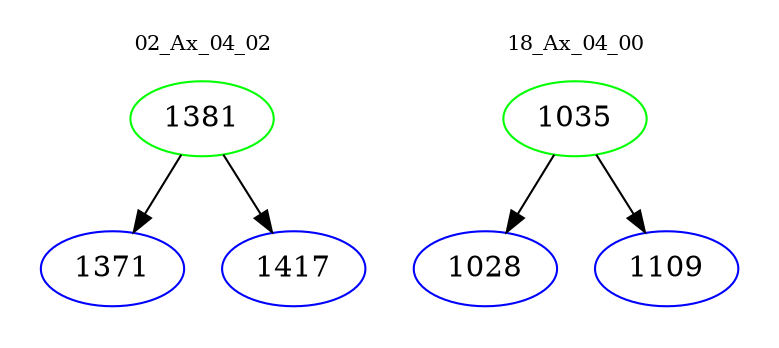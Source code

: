 digraph{
subgraph cluster_0 {
color = white
label = "02_Ax_04_02";
fontsize=10;
T0_1381 [label="1381", color="green"]
T0_1381 -> T0_1371 [color="black"]
T0_1371 [label="1371", color="blue"]
T0_1381 -> T0_1417 [color="black"]
T0_1417 [label="1417", color="blue"]
}
subgraph cluster_1 {
color = white
label = "18_Ax_04_00";
fontsize=10;
T1_1035 [label="1035", color="green"]
T1_1035 -> T1_1028 [color="black"]
T1_1028 [label="1028", color="blue"]
T1_1035 -> T1_1109 [color="black"]
T1_1109 [label="1109", color="blue"]
}
}
